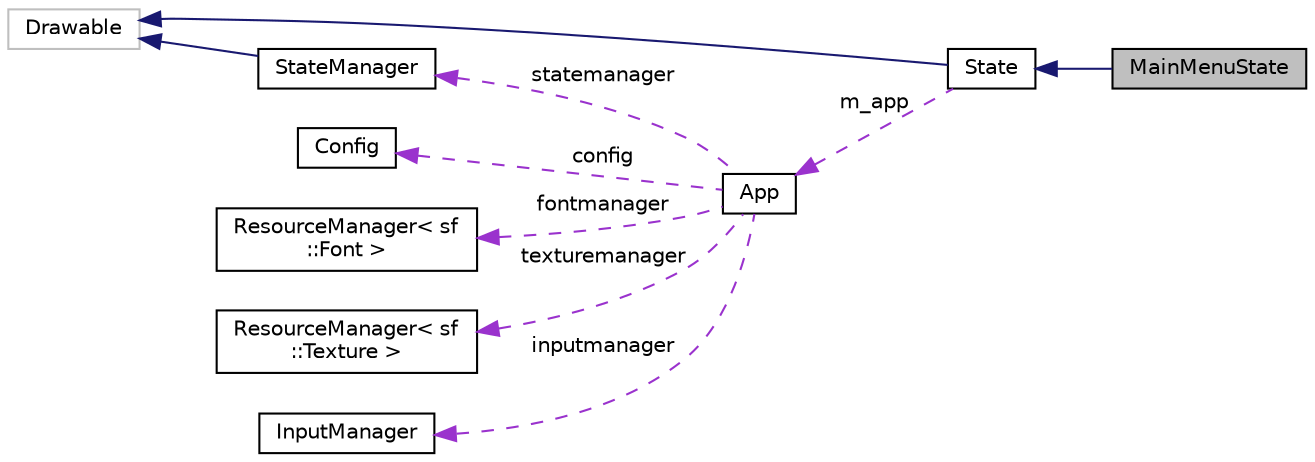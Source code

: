 digraph "MainMenuState"
{
  edge [fontname="Helvetica",fontsize="10",labelfontname="Helvetica",labelfontsize="10"];
  node [fontname="Helvetica",fontsize="10",shape=record];
  rankdir="LR";
  Node1 [label="MainMenuState",height=0.2,width=0.4,color="black", fillcolor="grey75", style="filled" fontcolor="black"];
  Node2 -> Node1 [dir="back",color="midnightblue",fontsize="10",style="solid",fontname="Helvetica"];
  Node2 [label="State",height=0.2,width=0.4,color="black", fillcolor="white", style="filled",URL="$class_state.html"];
  Node3 -> Node2 [dir="back",color="midnightblue",fontsize="10",style="solid",fontname="Helvetica"];
  Node3 [label="Drawable",height=0.2,width=0.4,color="grey75", fillcolor="white", style="filled"];
  Node4 -> Node2 [dir="back",color="darkorchid3",fontsize="10",style="dashed",label=" m_app" ,fontname="Helvetica"];
  Node4 [label="App",height=0.2,width=0.4,color="black", fillcolor="white", style="filled",URL="$class_app.html"];
  Node5 -> Node4 [dir="back",color="darkorchid3",fontsize="10",style="dashed",label=" config" ,fontname="Helvetica"];
  Node5 [label="Config",height=0.2,width=0.4,color="black", fillcolor="white", style="filled",URL="$class_config.html"];
  Node6 -> Node4 [dir="back",color="darkorchid3",fontsize="10",style="dashed",label=" fontmanager" ,fontname="Helvetica"];
  Node6 [label="ResourceManager\< sf\l::Font \>",height=0.2,width=0.4,color="black", fillcolor="white", style="filled",URL="$class_resource_manager.html"];
  Node7 -> Node4 [dir="back",color="darkorchid3",fontsize="10",style="dashed",label=" statemanager" ,fontname="Helvetica"];
  Node7 [label="StateManager",height=0.2,width=0.4,color="black", fillcolor="white", style="filled",URL="$class_state_manager.html"];
  Node3 -> Node7 [dir="back",color="midnightblue",fontsize="10",style="solid",fontname="Helvetica"];
  Node8 -> Node4 [dir="back",color="darkorchid3",fontsize="10",style="dashed",label=" texturemanager" ,fontname="Helvetica"];
  Node8 [label="ResourceManager\< sf\l::Texture \>",height=0.2,width=0.4,color="black", fillcolor="white", style="filled",URL="$class_resource_manager.html"];
  Node9 -> Node4 [dir="back",color="darkorchid3",fontsize="10",style="dashed",label=" inputmanager" ,fontname="Helvetica"];
  Node9 [label="InputManager",height=0.2,width=0.4,color="black", fillcolor="white", style="filled",URL="$class_input_manager.html"];
}
